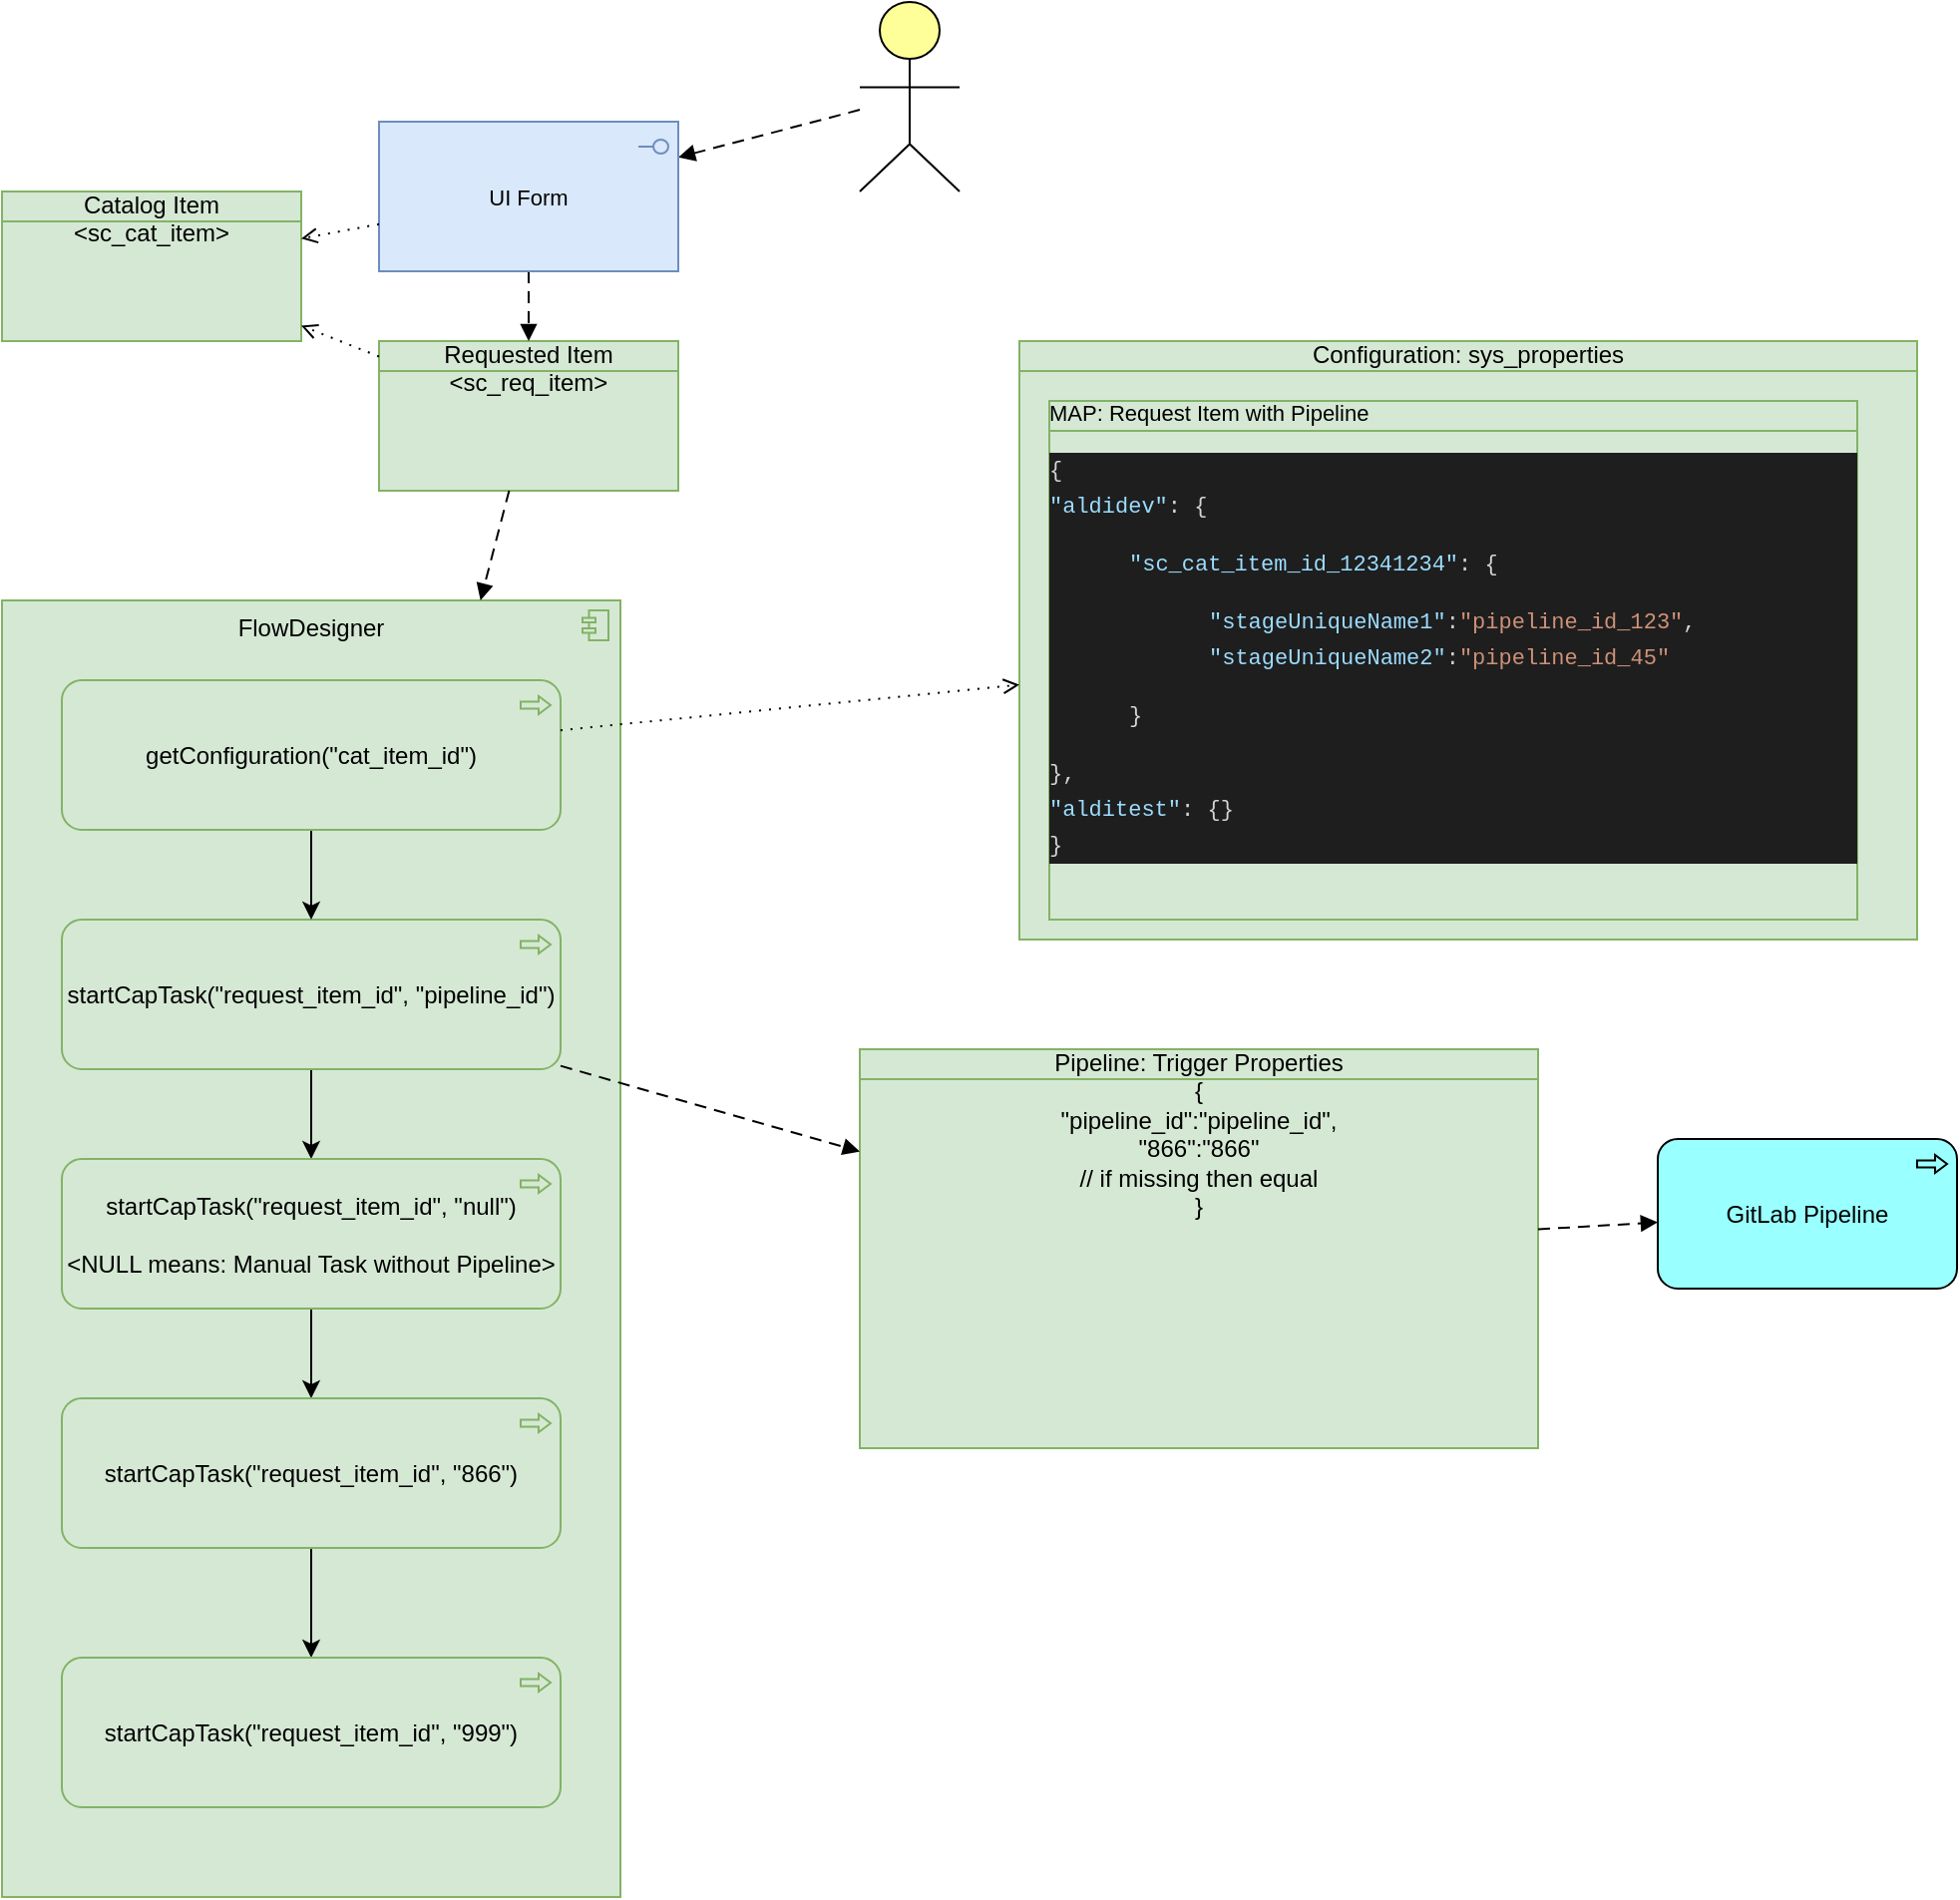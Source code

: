 <mxfile version="17.4.0" type="github">
  <diagram id="wmI7wNSezniwaIVf_9G3" name="Page-1">
    <mxGraphModel dx="1883" dy="1166" grid="1" gridSize="10" guides="1" tooltips="1" connect="1" arrows="1" fold="1" page="1" pageScale="1" pageWidth="1169" pageHeight="827" math="0" shadow="0">
      <root>
        <mxCell id="0" />
        <mxCell id="1" parent="0" />
        <mxCell id="qgC_dDuxxNJc28VRqnJa-1" value="FlowDesigner" style="html=1;outlineConnect=0;whiteSpace=wrap;fillColor=#d5e8d4;shape=mxgraph.archimate3.application;appType=comp;archiType=square;verticalAlign=top;strokeColor=#82b366;" parent="1" vertex="1">
          <mxGeometry x="70" y="310" width="310" height="650" as="geometry" />
        </mxCell>
        <mxCell id="qgC_dDuxxNJc28VRqnJa-2" value="Requested Item &amp;lt;sc_req_item&amp;gt;" style="html=1;outlineConnect=0;whiteSpace=wrap;fillColor=#d5e8d4;shape=mxgraph.archimate3.businessObject;overflow=fill;strokeColor=#82b366;" parent="1" vertex="1">
          <mxGeometry x="259" y="180" width="150" height="75" as="geometry" />
        </mxCell>
        <mxCell id="qgC_dDuxxNJc28VRqnJa-7" value="" style="html=1;endArrow=block;dashed=1;elbow=vertical;endFill=1;dashPattern=6 4;rounded=0;" parent="1" source="qgC_dDuxxNJc28VRqnJa-2" target="qgC_dDuxxNJc28VRqnJa-1" edge="1">
          <mxGeometry width="160" relative="1" as="geometry">
            <mxPoint x="680" y="680" as="sourcePoint" />
            <mxPoint x="840" y="680" as="targetPoint" />
          </mxGeometry>
        </mxCell>
        <mxCell id="UmdhXk7E8YB4AxPKvRHx-3" value="Configuration: sys_properties" style="html=1;outlineConnect=0;whiteSpace=wrap;fillColor=#d5e8d4;shape=mxgraph.archimate3.businessObject;overflow=fill;strokeColor=#82b366;" vertex="1" parent="1">
          <mxGeometry x="580" y="180" width="450" height="300" as="geometry" />
        </mxCell>
        <mxCell id="UmdhXk7E8YB4AxPKvRHx-4" value="&lt;div style=&quot;font-size: 11px&quot;&gt;&lt;font style=&quot;font-size: 11px&quot;&gt;MAP: Request Item with Pipeline&lt;br&gt;&lt;/font&gt;&lt;/div&gt;&lt;div style=&quot;font-size: 11px&quot;&gt;&lt;font style=&quot;font-size: 11px&quot;&gt;&lt;br&gt;&lt;/font&gt;&lt;/div&gt;&lt;div style=&quot;color: rgb(212 , 212 , 212) ; background-color: rgb(30 , 30 , 30) ; font-family: &amp;#34;menlo&amp;#34; , &amp;#34;monaco&amp;#34; , &amp;#34;courier new&amp;#34; , monospace ; font-weight: normal ; font-size: 11px ; line-height: 18px&quot;&gt;&lt;div&gt;&lt;font style=&quot;font-size: 11px&quot;&gt;&lt;span style=&quot;color: #d4d4d4&quot;&gt;{&lt;/span&gt;&lt;/font&gt;&lt;/div&gt;&lt;div&gt;&lt;font style=&quot;font-size: 11px&quot;&gt;&lt;span style=&quot;color: #d4d4d4&quot;&gt;    &lt;/span&gt;&lt;span style=&quot;color: #9cdcfe&quot;&gt;&quot;aldidev&quot;&lt;/span&gt;&lt;span style=&quot;color: #d4d4d4&quot;&gt;: {&lt;/span&gt;&lt;/font&gt;&lt;/div&gt;&lt;blockquote&gt;&lt;div&gt;&lt;font style=&quot;font-size: 11px&quot;&gt;&lt;span style=&quot;color: #d4d4d4&quot;&gt;        &lt;/span&gt;&lt;span style=&quot;color: #9cdcfe&quot;&gt;&quot;sc_cat_item_id_12341234&quot;&lt;/span&gt;&lt;span style=&quot;color: #d4d4d4&quot;&gt;: {&lt;/span&gt;&lt;/font&gt;&lt;/div&gt;&lt;blockquote&gt;&lt;div&gt;&lt;font style=&quot;font-size: 11px&quot;&gt;&lt;span style=&quot;color: #d4d4d4&quot;&gt;            &lt;/span&gt;&lt;span style=&quot;color: #9cdcfe&quot;&gt;&quot;stageUniqueName1&quot;&lt;/span&gt;&lt;span style=&quot;color: #d4d4d4&quot;&gt;:&lt;/span&gt;&lt;span style=&quot;color: #ce9178&quot;&gt;&quot;pipeline_id_123&quot;&lt;/span&gt;&lt;span style=&quot;color: #d4d4d4&quot;&gt;,&lt;/span&gt;&lt;/font&gt;&lt;/div&gt;&lt;div&gt;&lt;font style=&quot;font-size: 11px&quot;&gt;&lt;span style=&quot;color: #d4d4d4&quot;&gt;            &lt;/span&gt;&lt;span style=&quot;color: #9cdcfe&quot;&gt;&quot;stageUniqueName2&quot;&lt;/span&gt;&lt;span style=&quot;color: #d4d4d4&quot;&gt;:&lt;/span&gt;&lt;span style=&quot;color: #ce9178&quot;&gt;&quot;pipeline_id_45&quot;&lt;/span&gt;&lt;/font&gt;&lt;/div&gt;&lt;/blockquote&gt;&lt;div&gt;&lt;font style=&quot;font-size: 11px&quot;&gt;&lt;span style=&quot;color: #d4d4d4&quot;&gt;        }&lt;/span&gt;&lt;/font&gt;&lt;/div&gt;&lt;/blockquote&gt;&lt;div&gt;&lt;font style=&quot;font-size: 11px&quot;&gt;&lt;span style=&quot;color: #d4d4d4&quot;&gt;    },&lt;/span&gt;&lt;/font&gt;&lt;/div&gt;&lt;div&gt;&lt;font style=&quot;font-size: 11px&quot;&gt;&lt;span style=&quot;color: #d4d4d4&quot;&gt;    &lt;/span&gt;&lt;span style=&quot;color: #9cdcfe&quot;&gt;&quot;alditest&quot;&lt;/span&gt;&lt;span style=&quot;color: #d4d4d4&quot;&gt;: {}&lt;/span&gt;&lt;/font&gt;&lt;/div&gt;&lt;div&gt;&lt;font style=&quot;font-size: 11px&quot;&gt;&lt;span style=&quot;color: #d4d4d4&quot;&gt;}&lt;/span&gt;&lt;/font&gt;&lt;/div&gt;&lt;/div&gt;" style="html=1;outlineConnect=0;fillColor=#d5e8d4;shape=mxgraph.archimate3.businessObject;overflow=fill;strokeColor=#82b366;whiteSpace=wrap;align=left;" vertex="1" parent="1">
          <mxGeometry x="595" y="210" width="405" height="260" as="geometry" />
        </mxCell>
        <mxCell id="UmdhXk7E8YB4AxPKvRHx-5" value="&lt;div&gt;Pipeline: Trigger Properties &lt;br&gt;&lt;/div&gt;&lt;div&gt;{ &lt;br&gt;&lt;/div&gt;&lt;div&gt;&quot;pipeline_id&quot;:&quot;pipeline_id&quot;,&lt;br&gt;&lt;/div&gt;&lt;div&gt;&quot;866&quot;:&quot;866&quot;&lt;/div&gt;&lt;div&gt;// if missing then equal&lt;br&gt;&lt;/div&gt;&lt;div&gt;}&lt;br&gt;&lt;/div&gt;" style="html=1;outlineConnect=0;whiteSpace=wrap;fillColor=#d5e8d4;shape=mxgraph.archimate3.businessObject;overflow=fill;strokeColor=#82b366;" vertex="1" parent="1">
          <mxGeometry x="500" y="535" width="340" height="200" as="geometry" />
        </mxCell>
        <mxCell id="UmdhXk7E8YB4AxPKvRHx-10" value="" style="edgeStyle=orthogonalEdgeStyle;rounded=0;orthogonalLoop=1;jettySize=auto;html=1;" edge="1" parent="1" source="UmdhXk7E8YB4AxPKvRHx-6" target="UmdhXk7E8YB4AxPKvRHx-7">
          <mxGeometry relative="1" as="geometry" />
        </mxCell>
        <mxCell id="UmdhXk7E8YB4AxPKvRHx-6" value="startCapTask(&quot;request_item_id&quot;, &quot;pipeline_id&quot;)" style="html=1;outlineConnect=0;whiteSpace=wrap;fillColor=#d5e8d4;shape=mxgraph.archimate3.application;appType=proc;archiType=rounded;strokeColor=#82b366;" vertex="1" parent="1">
          <mxGeometry x="100" y="470" width="250" height="75" as="geometry" />
        </mxCell>
        <mxCell id="UmdhXk7E8YB4AxPKvRHx-11" value="" style="edgeStyle=orthogonalEdgeStyle;rounded=0;orthogonalLoop=1;jettySize=auto;html=1;" edge="1" parent="1" source="UmdhXk7E8YB4AxPKvRHx-7" target="UmdhXk7E8YB4AxPKvRHx-8">
          <mxGeometry relative="1" as="geometry" />
        </mxCell>
        <mxCell id="UmdhXk7E8YB4AxPKvRHx-7" value="&lt;div&gt;startCapTask(&quot;request_item_id&quot;, &quot;null&quot;)&lt;/div&gt;&lt;div&gt;&lt;br&gt;&lt;/div&gt;&lt;div&gt;&amp;lt;NULL means: Manual Task without Pipeline&amp;gt;&lt;br&gt;&lt;/div&gt;" style="html=1;outlineConnect=0;whiteSpace=wrap;fillColor=#d5e8d4;shape=mxgraph.archimate3.application;appType=proc;archiType=rounded;strokeColor=#82b366;" vertex="1" parent="1">
          <mxGeometry x="100" y="590" width="250" height="75" as="geometry" />
        </mxCell>
        <mxCell id="UmdhXk7E8YB4AxPKvRHx-12" value="" style="edgeStyle=orthogonalEdgeStyle;rounded=0;orthogonalLoop=1;jettySize=auto;html=1;" edge="1" parent="1" source="UmdhXk7E8YB4AxPKvRHx-8" target="UmdhXk7E8YB4AxPKvRHx-9">
          <mxGeometry relative="1" as="geometry" />
        </mxCell>
        <mxCell id="UmdhXk7E8YB4AxPKvRHx-8" value="startCapTask(&quot;request_item_id&quot;, &quot;866&quot;)" style="html=1;outlineConnect=0;whiteSpace=wrap;fillColor=#d5e8d4;shape=mxgraph.archimate3.application;appType=proc;archiType=rounded;strokeColor=#82b366;" vertex="1" parent="1">
          <mxGeometry x="100" y="710" width="250" height="75" as="geometry" />
        </mxCell>
        <mxCell id="UmdhXk7E8YB4AxPKvRHx-9" value="startCapTask(&quot;request_item_id&quot;, &quot;999&quot;)" style="html=1;outlineConnect=0;whiteSpace=wrap;fillColor=#d5e8d4;shape=mxgraph.archimate3.application;appType=proc;archiType=rounded;strokeColor=#82b366;" vertex="1" parent="1">
          <mxGeometry x="100" y="840" width="250" height="75" as="geometry" />
        </mxCell>
        <mxCell id="UmdhXk7E8YB4AxPKvRHx-13" value="&lt;div&gt;Catalog Item &lt;br&gt;&lt;/div&gt;&lt;div&gt;&amp;lt;sc_cat_item&amp;gt;&lt;/div&gt;" style="html=1;outlineConnect=0;whiteSpace=wrap;fillColor=#d5e8d4;shape=mxgraph.archimate3.businessObject;overflow=fill;strokeColor=#82b366;" vertex="1" parent="1">
          <mxGeometry x="70" y="105" width="150" height="75" as="geometry" />
        </mxCell>
        <mxCell id="UmdhXk7E8YB4AxPKvRHx-14" value="" style="html=1;outlineConnect=0;whiteSpace=wrap;fillColor=#ffff99;verticalLabelPosition=bottom;verticalAlign=top;align=center;shape=mxgraph.archimate3.actor;" vertex="1" parent="1">
          <mxGeometry x="500" y="10" width="50" height="95" as="geometry" />
        </mxCell>
        <mxCell id="UmdhXk7E8YB4AxPKvRHx-15" value="" style="html=1;endArrow=block;dashed=1;elbow=vertical;endFill=1;dashPattern=6 4;rounded=0;" edge="1" parent="1" source="UmdhXk7E8YB4AxPKvRHx-14" target="UmdhXk7E8YB4AxPKvRHx-21">
          <mxGeometry width="160" relative="1" as="geometry">
            <mxPoint x="410" y="261.953" as="sourcePoint" />
            <mxPoint x="590" y="296.641" as="targetPoint" />
          </mxGeometry>
        </mxCell>
        <mxCell id="UmdhXk7E8YB4AxPKvRHx-16" value="" style="html=1;endArrow=block;dashed=1;elbow=vertical;endFill=1;dashPattern=6 4;rounded=0;" edge="1" parent="1" source="UmdhXk7E8YB4AxPKvRHx-21" target="qgC_dDuxxNJc28VRqnJa-2">
          <mxGeometry width="160" relative="1" as="geometry">
            <mxPoint x="409" y="271.953" as="sourcePoint" />
            <mxPoint x="589" y="306.641" as="targetPoint" />
          </mxGeometry>
        </mxCell>
        <mxCell id="UmdhXk7E8YB4AxPKvRHx-24" value="" style="edgeStyle=none;rounded=0;orthogonalLoop=1;jettySize=auto;html=1;fontSize=11;" edge="1" parent="1" source="UmdhXk7E8YB4AxPKvRHx-17" target="UmdhXk7E8YB4AxPKvRHx-6">
          <mxGeometry relative="1" as="geometry" />
        </mxCell>
        <mxCell id="UmdhXk7E8YB4AxPKvRHx-17" value="getConfiguration(&quot;cat_item_id&quot;)" style="html=1;outlineConnect=0;whiteSpace=wrap;fillColor=#d5e8d4;shape=mxgraph.archimate3.application;appType=proc;archiType=rounded;strokeColor=#82b366;" vertex="1" parent="1">
          <mxGeometry x="100" y="350" width="250" height="75" as="geometry" />
        </mxCell>
        <mxCell id="UmdhXk7E8YB4AxPKvRHx-18" value="GitLab Pipeline" style="html=1;outlineConnect=0;whiteSpace=wrap;fillColor=#99ffff;shape=mxgraph.archimate3.application;appType=proc;archiType=rounded;" vertex="1" parent="1">
          <mxGeometry x="900" y="580" width="150" height="75" as="geometry" />
        </mxCell>
        <mxCell id="UmdhXk7E8YB4AxPKvRHx-19" value="" style="html=1;endArrow=block;dashed=1;elbow=vertical;endFill=1;dashPattern=6 4;rounded=0;" edge="1" parent="1" source="UmdhXk7E8YB4AxPKvRHx-6" target="UmdhXk7E8YB4AxPKvRHx-5">
          <mxGeometry width="160" relative="1" as="geometry">
            <mxPoint x="360" y="385.108" as="sourcePoint" />
            <mxPoint x="590" y="362.306" as="targetPoint" />
          </mxGeometry>
        </mxCell>
        <mxCell id="UmdhXk7E8YB4AxPKvRHx-20" value="" style="html=1;endArrow=block;dashed=1;elbow=vertical;endFill=1;dashPattern=6 4;rounded=0;" edge="1" parent="1" source="UmdhXk7E8YB4AxPKvRHx-5" target="UmdhXk7E8YB4AxPKvRHx-18">
          <mxGeometry width="160" relative="1" as="geometry">
            <mxPoint x="370" y="395.108" as="sourcePoint" />
            <mxPoint x="600" y="372.306" as="targetPoint" />
          </mxGeometry>
        </mxCell>
        <mxCell id="UmdhXk7E8YB4AxPKvRHx-21" value="UI Form" style="html=1;outlineConnect=0;whiteSpace=wrap;fillColor=#dae8fc;shape=mxgraph.archimate3.application;appType=interface;archiType=square;fontSize=11;strokeColor=#6c8ebf;" vertex="1" parent="1">
          <mxGeometry x="259" y="70" width="150" height="75" as="geometry" />
        </mxCell>
        <mxCell id="UmdhXk7E8YB4AxPKvRHx-22" value="" style="html=1;endArrow=open;elbow=vertical;endFill=0;dashed=1;dashPattern=1 4;rounded=0;fontSize=11;" edge="1" parent="1" source="UmdhXk7E8YB4AxPKvRHx-21" target="UmdhXk7E8YB4AxPKvRHx-13">
          <mxGeometry width="160" relative="1" as="geometry">
            <mxPoint x="410" y="145" as="sourcePoint" />
            <mxPoint x="570" y="145" as="targetPoint" />
          </mxGeometry>
        </mxCell>
        <mxCell id="UmdhXk7E8YB4AxPKvRHx-23" value="" style="html=1;endArrow=open;elbow=vertical;endFill=0;dashed=1;dashPattern=1 4;rounded=0;fontSize=11;" edge="1" parent="1" source="qgC_dDuxxNJc28VRqnJa-2" target="UmdhXk7E8YB4AxPKvRHx-13">
          <mxGeometry width="160" relative="1" as="geometry">
            <mxPoint x="280" y="135" as="sourcePoint" />
            <mxPoint x="230" y="135" as="targetPoint" />
          </mxGeometry>
        </mxCell>
        <mxCell id="UmdhXk7E8YB4AxPKvRHx-25" value="" style="html=1;endArrow=open;elbow=vertical;endFill=0;dashed=1;dashPattern=1 4;rounded=0;fontSize=11;" edge="1" parent="1" source="UmdhXk7E8YB4AxPKvRHx-17" target="UmdhXk7E8YB4AxPKvRHx-3">
          <mxGeometry width="160" relative="1" as="geometry">
            <mxPoint x="269" y="203.77" as="sourcePoint" />
            <mxPoint x="230" y="186.23" as="targetPoint" />
          </mxGeometry>
        </mxCell>
      </root>
    </mxGraphModel>
  </diagram>
</mxfile>
